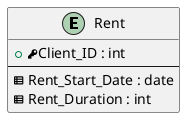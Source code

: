 @startuml
entity "Rent" as rent
{
  +<&key>Client_ID : int
  --
  <&spreadsheet> Rent_Start_Date : date
  <&spreadsheet> Rent_Duration : int
}
@enduml